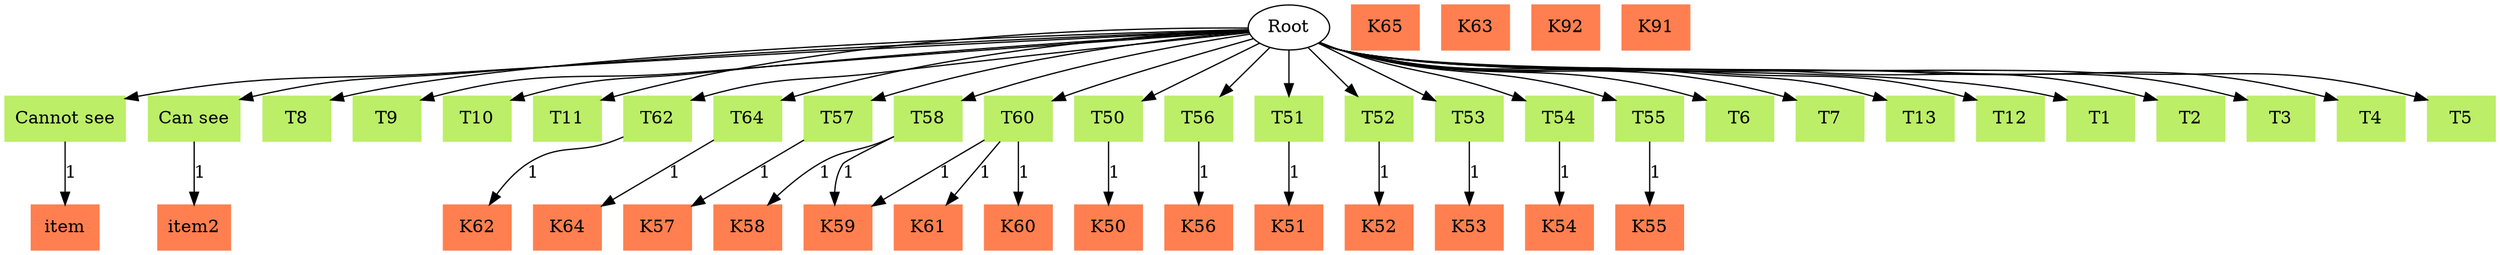 // TC <-> UK
digraph {
	Root
	K59 [color=coral shape=box style=filled]
	K57 [color=coral shape=box style=filled]
	K58 [color=coral shape=box style=filled]
	item2 [color=coral shape=box style=filled]
	K56 [color=coral shape=box style=filled]
	K55 [color=coral shape=box style=filled]
	K54 [color=coral shape=box style=filled]
	K53 [color=coral shape=box style=filled]
	K52 [color=coral shape=box style=filled]
	K51 [color=coral shape=box style=filled]
	K50 [color=coral shape=box style=filled]
	item [color=coral shape=box style=filled]
	K64 [color=coral shape=box style=filled]
	K65 [color=coral shape=box style=filled]
	K62 [color=coral shape=box style=filled]
	K63 [color=coral shape=box style=filled]
	K60 [color=coral shape=box style=filled]
	K61 [color=coral shape=box style=filled]
	K92 [color=coral shape=box style=filled]
	K91 [color=coral shape=box style=filled]
	"Cannot see" [color=darkolivegreen2 shape=box style=filled]
		Root -> "Cannot see"
	"Can see" [color=darkolivegreen2 shape=box style=filled]
		Root -> "Can see"
	T8 [color=darkolivegreen2 shape=box style=filled]
		Root -> T8
	T9 [color=darkolivegreen2 shape=box style=filled]
		Root -> T9
	T10 [color=darkolivegreen2 shape=box style=filled]
		Root -> T10
	T11 [color=darkolivegreen2 shape=box style=filled]
		Root -> T11
	T62 [color=darkolivegreen2 shape=box style=filled]
		Root -> T62
	T64 [color=darkolivegreen2 shape=box style=filled]
		Root -> T64
	T57 [color=darkolivegreen2 shape=box style=filled]
		Root -> T57
	T58 [color=darkolivegreen2 shape=box style=filled]
		Root -> T58
	T60 [color=darkolivegreen2 shape=box style=filled]
		Root -> T60
	T50 [color=darkolivegreen2 shape=box style=filled]
		Root -> T50
	T56 [color=darkolivegreen2 shape=box style=filled]
		Root -> T56
	T51 [color=darkolivegreen2 shape=box style=filled]
		Root -> T51
	T52 [color=darkolivegreen2 shape=box style=filled]
		Root -> T52
	T53 [color=darkolivegreen2 shape=box style=filled]
		Root -> T53
	T54 [color=darkolivegreen2 shape=box style=filled]
		Root -> T54
	T55 [color=darkolivegreen2 shape=box style=filled]
		Root -> T55
	T6 [color=darkolivegreen2 shape=box style=filled]
		Root -> T6
	T7 [color=darkolivegreen2 shape=box style=filled]
		Root -> T7
	T13 [color=darkolivegreen2 shape=box style=filled]
		Root -> T13
	T12 [color=darkolivegreen2 shape=box style=filled]
		Root -> T12
	T1 [color=darkolivegreen2 shape=box style=filled]
		Root -> T1
	T2 [color=darkolivegreen2 shape=box style=filled]
		Root -> T2
	T3 [color=darkolivegreen2 shape=box style=filled]
		Root -> T3
	T4 [color=darkolivegreen2 shape=box style=filled]
		Root -> T4
	T5 [color=darkolivegreen2 shape=box style=filled]
		Root -> T5
		T60 -> K60 [label=1 len=10.0]
		T60 -> K61 [label=1 len=10.0]
		T51 -> K51 [label=1 len=10.0]
		T62 -> K62 [label=1 len=10.0]
		T55 -> K55 [label=1 len=10.0]
		T52 -> K52 [label=1 len=10.0]
		T58 -> K58 [label=1 len=10.0]
		T60 -> K59 [label=1 len=10.0]
		T58 -> K59 [label=1 len=10.0]
		T57 -> K57 [label=1 len=10.0]
		T50 -> K50 [label=1 len=10.0]
		T54 -> K54 [label=1 len=10.0]
		T64 -> K64 [label=1 len=10.0]
		T56 -> K56 [label=1 len=10.0]
		T53 -> K53 [label=1 len=10.0]
		"Cannot see" -> item [label=1 len=10.0]
		"Can see" -> item2 [label=1 len=10.0]
}